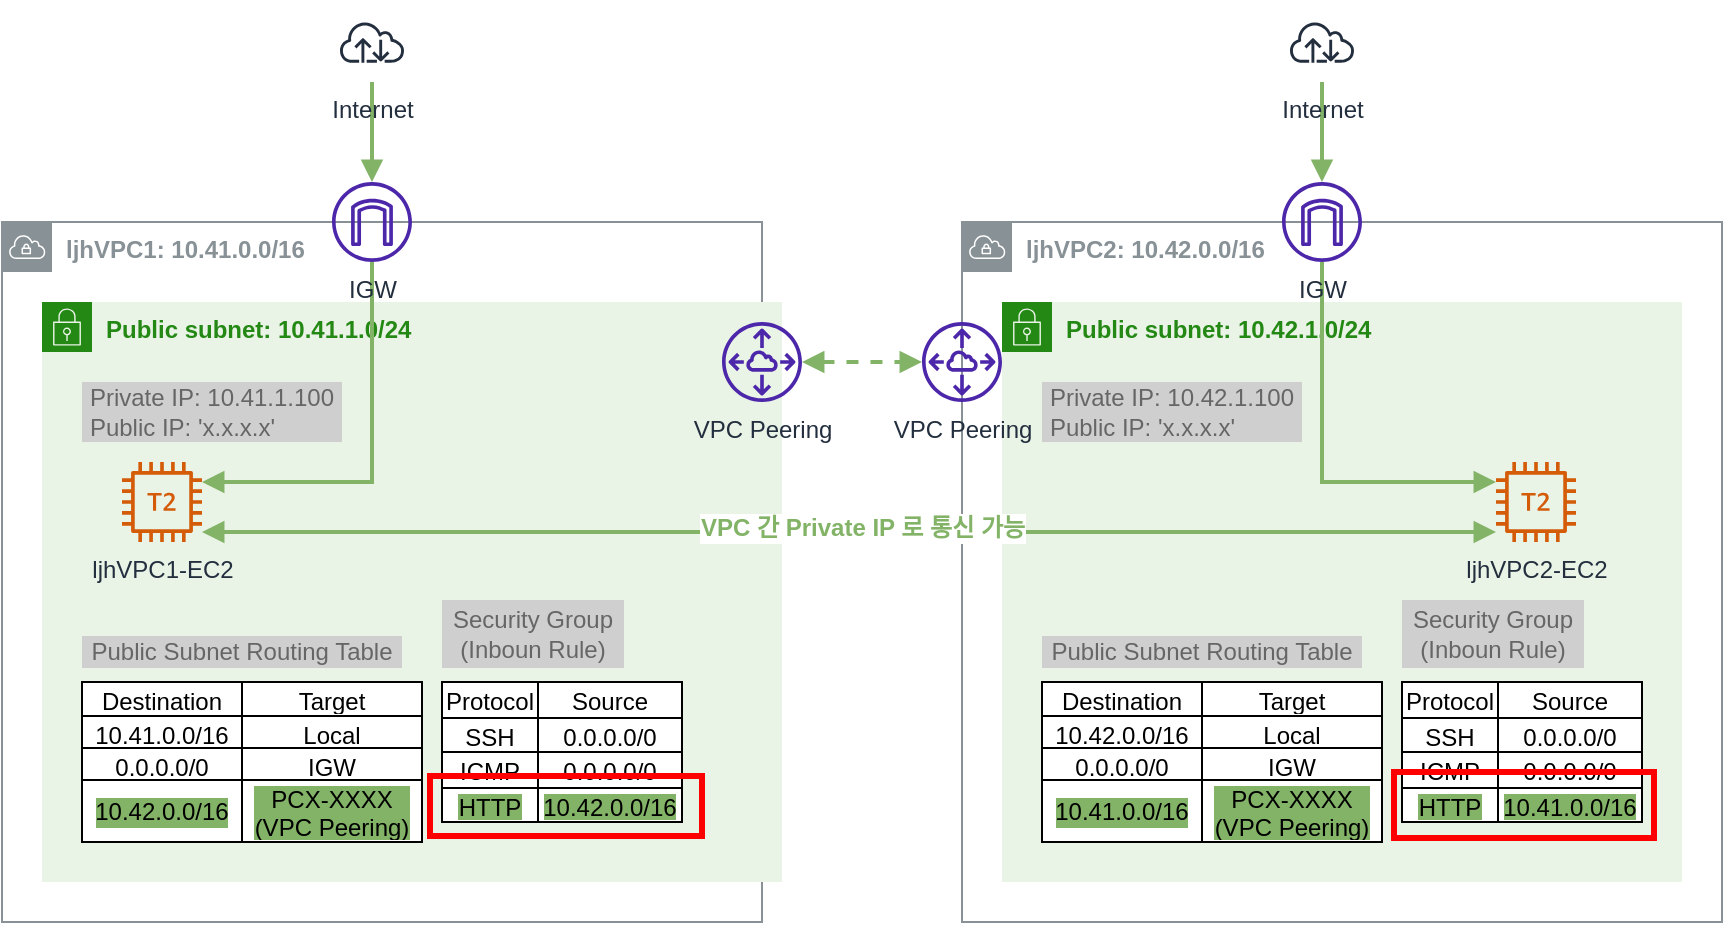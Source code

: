 <mxfile version="20.6.2" type="device"><diagram id="MSBNRmBO2jBztBfAOJe_" name="페이지-1"><mxGraphModel dx="1106" dy="881" grid="1" gridSize="10" guides="1" tooltips="1" connect="1" arrows="1" fold="1" page="1" pageScale="1" pageWidth="827" pageHeight="1169" math="0" shadow="0"><root><mxCell id="0"/><mxCell id="1" parent="0"/><mxCell id="P_1eGHD8gVLZRp-wThyJ-1" value="&lt;b&gt;ljhVPC1: 10.41.0.0/16&lt;/b&gt;" style="sketch=0;outlineConnect=0;gradientColor=none;html=1;whiteSpace=wrap;fontSize=12;fontStyle=0;shape=mxgraph.aws4.group;grIcon=mxgraph.aws4.group_vpc;strokeColor=#879196;fillColor=none;verticalAlign=top;align=left;spacingLeft=30;fontColor=#879196;dashed=0;" vertex="1" parent="1"><mxGeometry x="80" y="230" width="380" height="350" as="geometry"/></mxCell><mxCell id="P_1eGHD8gVLZRp-wThyJ-2" value="&lt;b&gt;Public subnet: 10.41.1.0/24&lt;/b&gt;" style="points=[[0,0],[0.25,0],[0.5,0],[0.75,0],[1,0],[1,0.25],[1,0.5],[1,0.75],[1,1],[0.75,1],[0.5,1],[0.25,1],[0,1],[0,0.75],[0,0.5],[0,0.25]];outlineConnect=0;gradientColor=none;html=1;whiteSpace=wrap;fontSize=12;fontStyle=0;container=1;pointerEvents=0;collapsible=0;recursiveResize=0;shape=mxgraph.aws4.group;grIcon=mxgraph.aws4.group_security_group;grStroke=0;strokeColor=#248814;fillColor=#E9F3E6;verticalAlign=top;align=left;spacingLeft=30;fontColor=#248814;dashed=0;" vertex="1" parent="1"><mxGeometry x="100" y="270" width="370" height="290" as="geometry"/></mxCell><mxCell id="P_1eGHD8gVLZRp-wThyJ-3" value="Public Subnet Routing Table" style="text;html=1;strokeColor=none;fillColor=#CFCFCF;align=center;verticalAlign=middle;whiteSpace=wrap;rounded=0;fontColor=#666666;" vertex="1" parent="P_1eGHD8gVLZRp-wThyJ-2"><mxGeometry x="20" y="167" width="160" height="16" as="geometry"/></mxCell><mxCell id="P_1eGHD8gVLZRp-wThyJ-4" value="Security Group&lt;br&gt;(Inboun Rule)" style="text;html=1;strokeColor=none;fillColor=#CFCFCF;align=center;verticalAlign=middle;whiteSpace=wrap;rounded=0;fontColor=#666666;" vertex="1" parent="P_1eGHD8gVLZRp-wThyJ-2"><mxGeometry x="200" y="149" width="91" height="34" as="geometry"/></mxCell><mxCell id="P_1eGHD8gVLZRp-wThyJ-5" value="ljhVPC1-EC2" style="sketch=0;outlineConnect=0;fontColor=#232F3E;gradientColor=none;fillColor=#D45B07;strokeColor=none;dashed=0;verticalLabelPosition=bottom;verticalAlign=top;align=center;html=1;fontSize=12;fontStyle=0;aspect=fixed;pointerEvents=1;shape=mxgraph.aws4.t2_instance;" vertex="1" parent="1"><mxGeometry x="140" y="350" width="40" height="40" as="geometry"/></mxCell><mxCell id="P_1eGHD8gVLZRp-wThyJ-6" value="Private IP: 10.41.1.100&lt;br&gt;&lt;div style=&quot;text-align: left;&quot;&gt;&lt;span style=&quot;background-color: initial;&quot;&gt;Public IP: 'x.x.x.x'&lt;/span&gt;&lt;/div&gt;" style="text;html=1;strokeColor=none;fillColor=#CFCFCF;align=center;verticalAlign=middle;whiteSpace=wrap;rounded=0;fontColor=#666666;" vertex="1" parent="1"><mxGeometry x="120" y="310" width="130" height="30" as="geometry"/></mxCell><mxCell id="P_1eGHD8gVLZRp-wThyJ-7" value="" style="shape=table;startSize=0;container=1;collapsible=0;childLayout=tableLayout;fontColor=#000000;fillColor=default;" vertex="1" parent="1"><mxGeometry x="120" y="460" width="170" height="80" as="geometry"/></mxCell><mxCell id="P_1eGHD8gVLZRp-wThyJ-8" value="" style="shape=tableRow;horizontal=0;startSize=0;swimlaneHead=0;swimlaneBody=0;top=0;left=0;bottom=0;right=0;collapsible=0;dropTarget=0;fillColor=none;points=[[0,0.5],[1,0.5]];portConstraint=eastwest;fontColor=#666666;" vertex="1" parent="P_1eGHD8gVLZRp-wThyJ-7"><mxGeometry width="170" height="17" as="geometry"/></mxCell><mxCell id="P_1eGHD8gVLZRp-wThyJ-9" value="&lt;font color=&quot;#000000&quot;&gt;Destination&lt;/font&gt;" style="shape=partialRectangle;html=1;whiteSpace=wrap;connectable=0;overflow=hidden;fillColor=none;top=0;left=0;bottom=0;right=0;pointerEvents=1;fontColor=#666666;" vertex="1" parent="P_1eGHD8gVLZRp-wThyJ-8"><mxGeometry width="80" height="17" as="geometry"><mxRectangle width="80" height="17" as="alternateBounds"/></mxGeometry></mxCell><mxCell id="P_1eGHD8gVLZRp-wThyJ-10" value="&lt;font color=&quot;#000000&quot;&gt;Target&lt;/font&gt;" style="shape=partialRectangle;html=1;whiteSpace=wrap;connectable=0;overflow=hidden;fillColor=none;top=0;left=0;bottom=0;right=0;pointerEvents=1;fontColor=#666666;" vertex="1" parent="P_1eGHD8gVLZRp-wThyJ-8"><mxGeometry x="80" width="90" height="17" as="geometry"><mxRectangle width="90" height="17" as="alternateBounds"/></mxGeometry></mxCell><mxCell id="P_1eGHD8gVLZRp-wThyJ-11" value="" style="shape=tableRow;horizontal=0;startSize=0;swimlaneHead=0;swimlaneBody=0;top=0;left=0;bottom=0;right=0;collapsible=0;dropTarget=0;fillColor=none;points=[[0,0.5],[1,0.5]];portConstraint=eastwest;fontColor=#666666;" vertex="1" parent="P_1eGHD8gVLZRp-wThyJ-7"><mxGeometry y="17" width="170" height="16" as="geometry"/></mxCell><mxCell id="P_1eGHD8gVLZRp-wThyJ-12" value="&lt;font color=&quot;#000000&quot;&gt;10.41.0.0/16&lt;/font&gt;" style="shape=partialRectangle;html=1;whiteSpace=wrap;connectable=0;overflow=hidden;fillColor=none;top=0;left=0;bottom=0;right=0;pointerEvents=1;fontColor=#666666;" vertex="1" parent="P_1eGHD8gVLZRp-wThyJ-11"><mxGeometry width="80" height="16" as="geometry"><mxRectangle width="80" height="16" as="alternateBounds"/></mxGeometry></mxCell><mxCell id="P_1eGHD8gVLZRp-wThyJ-13" value="Local" style="shape=partialRectangle;html=1;whiteSpace=wrap;connectable=0;overflow=hidden;fillColor=none;top=0;left=0;bottom=0;right=0;pointerEvents=1;fontColor=#000000;" vertex="1" parent="P_1eGHD8gVLZRp-wThyJ-11"><mxGeometry x="80" width="90" height="16" as="geometry"><mxRectangle width="90" height="16" as="alternateBounds"/></mxGeometry></mxCell><mxCell id="P_1eGHD8gVLZRp-wThyJ-14" value="" style="shape=tableRow;horizontal=0;startSize=0;swimlaneHead=0;swimlaneBody=0;top=0;left=0;bottom=0;right=0;collapsible=0;dropTarget=0;fillColor=none;points=[[0,0.5],[1,0.5]];portConstraint=eastwest;fontColor=#666666;" vertex="1" parent="P_1eGHD8gVLZRp-wThyJ-7"><mxGeometry y="33" width="170" height="16" as="geometry"/></mxCell><mxCell id="P_1eGHD8gVLZRp-wThyJ-15" value="0.0.0.0/0" style="shape=partialRectangle;html=1;whiteSpace=wrap;connectable=0;overflow=hidden;fillColor=none;top=0;left=0;bottom=0;right=0;pointerEvents=1;fontColor=#000000;" vertex="1" parent="P_1eGHD8gVLZRp-wThyJ-14"><mxGeometry width="80" height="16" as="geometry"><mxRectangle width="80" height="16" as="alternateBounds"/></mxGeometry></mxCell><mxCell id="P_1eGHD8gVLZRp-wThyJ-16" value="IGW" style="shape=partialRectangle;html=1;whiteSpace=wrap;connectable=0;overflow=hidden;fillColor=none;top=0;left=0;bottom=0;right=0;pointerEvents=1;fontColor=#000000;" vertex="1" parent="P_1eGHD8gVLZRp-wThyJ-14"><mxGeometry x="80" width="90" height="16" as="geometry"><mxRectangle width="90" height="16" as="alternateBounds"/></mxGeometry></mxCell><mxCell id="P_1eGHD8gVLZRp-wThyJ-17" value="" style="shape=tableRow;horizontal=0;startSize=0;swimlaneHead=0;swimlaneBody=0;top=0;left=0;bottom=0;right=0;collapsible=0;dropTarget=0;fillColor=none;points=[[0,0.5],[1,0.5]];portConstraint=eastwest;fontColor=#666666;" vertex="1" parent="P_1eGHD8gVLZRp-wThyJ-7"><mxGeometry y="49" width="170" height="31" as="geometry"/></mxCell><mxCell id="P_1eGHD8gVLZRp-wThyJ-18" value="10.42.0.0/16" style="shape=partialRectangle;html=1;whiteSpace=wrap;connectable=0;overflow=hidden;fillColor=none;top=0;left=0;bottom=0;right=0;pointerEvents=1;fontColor=#000000;labelBackgroundColor=#82B366;" vertex="1" parent="P_1eGHD8gVLZRp-wThyJ-17"><mxGeometry width="80" height="31" as="geometry"><mxRectangle width="80" height="31" as="alternateBounds"/></mxGeometry></mxCell><mxCell id="P_1eGHD8gVLZRp-wThyJ-19" value="PCX-XXXX&lt;br&gt;(VPC Peering)" style="shape=partialRectangle;html=1;whiteSpace=wrap;connectable=0;overflow=hidden;fillColor=none;top=0;left=0;bottom=0;right=0;pointerEvents=1;fontColor=#000000;labelBackgroundColor=#82B366;" vertex="1" parent="P_1eGHD8gVLZRp-wThyJ-17"><mxGeometry x="80" width="90" height="31" as="geometry"><mxRectangle width="90" height="31" as="alternateBounds"/></mxGeometry></mxCell><mxCell id="P_1eGHD8gVLZRp-wThyJ-20" value="" style="shape=table;startSize=0;container=1;collapsible=0;childLayout=tableLayout;fontColor=#000000;fillColor=default;" vertex="1" parent="1"><mxGeometry x="300" y="460" width="120" height="70" as="geometry"/></mxCell><mxCell id="P_1eGHD8gVLZRp-wThyJ-21" value="" style="shape=tableRow;horizontal=0;startSize=0;swimlaneHead=0;swimlaneBody=0;top=0;left=0;bottom=0;right=0;collapsible=0;dropTarget=0;fillColor=none;points=[[0,0.5],[1,0.5]];portConstraint=eastwest;fontColor=#000000;" vertex="1" parent="P_1eGHD8gVLZRp-wThyJ-20"><mxGeometry width="120" height="18" as="geometry"/></mxCell><mxCell id="P_1eGHD8gVLZRp-wThyJ-22" value="Protocol" style="shape=partialRectangle;html=1;whiteSpace=wrap;connectable=0;overflow=hidden;fillColor=none;top=0;left=0;bottom=0;right=0;pointerEvents=1;fontColor=#000000;" vertex="1" parent="P_1eGHD8gVLZRp-wThyJ-21"><mxGeometry width="48" height="18" as="geometry"><mxRectangle width="48" height="18" as="alternateBounds"/></mxGeometry></mxCell><mxCell id="P_1eGHD8gVLZRp-wThyJ-23" value="Source" style="shape=partialRectangle;html=1;whiteSpace=wrap;connectable=0;overflow=hidden;fillColor=none;top=0;left=0;bottom=0;right=0;pointerEvents=1;fontColor=#000000;" vertex="1" parent="P_1eGHD8gVLZRp-wThyJ-21"><mxGeometry x="48" width="72" height="18" as="geometry"><mxRectangle width="72" height="18" as="alternateBounds"/></mxGeometry></mxCell><mxCell id="P_1eGHD8gVLZRp-wThyJ-24" value="" style="shape=tableRow;horizontal=0;startSize=0;swimlaneHead=0;swimlaneBody=0;top=0;left=0;bottom=0;right=0;collapsible=0;dropTarget=0;fillColor=none;points=[[0,0.5],[1,0.5]];portConstraint=eastwest;fontColor=#000000;" vertex="1" parent="P_1eGHD8gVLZRp-wThyJ-20"><mxGeometry y="18" width="120" height="17" as="geometry"/></mxCell><mxCell id="P_1eGHD8gVLZRp-wThyJ-25" value="SSH" style="shape=partialRectangle;html=1;whiteSpace=wrap;connectable=0;overflow=hidden;fillColor=none;top=0;left=0;bottom=0;right=0;pointerEvents=1;fontColor=#000000;" vertex="1" parent="P_1eGHD8gVLZRp-wThyJ-24"><mxGeometry width="48" height="17" as="geometry"><mxRectangle width="48" height="17" as="alternateBounds"/></mxGeometry></mxCell><mxCell id="P_1eGHD8gVLZRp-wThyJ-26" value="0.0.0.0/0" style="shape=partialRectangle;html=1;whiteSpace=wrap;connectable=0;overflow=hidden;fillColor=none;top=0;left=0;bottom=0;right=0;pointerEvents=1;fontColor=#000000;" vertex="1" parent="P_1eGHD8gVLZRp-wThyJ-24"><mxGeometry x="48" width="72" height="17" as="geometry"><mxRectangle width="72" height="17" as="alternateBounds"/></mxGeometry></mxCell><mxCell id="P_1eGHD8gVLZRp-wThyJ-27" value="" style="shape=tableRow;horizontal=0;startSize=0;swimlaneHead=0;swimlaneBody=0;top=0;left=0;bottom=0;right=0;collapsible=0;dropTarget=0;fillColor=none;points=[[0,0.5],[1,0.5]];portConstraint=eastwest;fontColor=#000000;" vertex="1" parent="P_1eGHD8gVLZRp-wThyJ-20"><mxGeometry y="35" width="120" height="18" as="geometry"/></mxCell><mxCell id="P_1eGHD8gVLZRp-wThyJ-28" value="ICMP" style="shape=partialRectangle;html=1;whiteSpace=wrap;connectable=0;overflow=hidden;fillColor=none;top=0;left=0;bottom=0;right=0;pointerEvents=1;fontColor=#000000;" vertex="1" parent="P_1eGHD8gVLZRp-wThyJ-27"><mxGeometry width="48" height="18" as="geometry"><mxRectangle width="48" height="18" as="alternateBounds"/></mxGeometry></mxCell><mxCell id="P_1eGHD8gVLZRp-wThyJ-29" value="0.0.0.0/0" style="shape=partialRectangle;html=1;whiteSpace=wrap;connectable=0;overflow=hidden;fillColor=none;top=0;left=0;bottom=0;right=0;pointerEvents=1;fontColor=#000000;" vertex="1" parent="P_1eGHD8gVLZRp-wThyJ-27"><mxGeometry x="48" width="72" height="18" as="geometry"><mxRectangle width="72" height="18" as="alternateBounds"/></mxGeometry></mxCell><mxCell id="P_1eGHD8gVLZRp-wThyJ-30" value="" style="shape=tableRow;horizontal=0;startSize=0;swimlaneHead=0;swimlaneBody=0;top=0;left=0;bottom=0;right=0;collapsible=0;dropTarget=0;fillColor=none;points=[[0,0.5],[1,0.5]];portConstraint=eastwest;fontColor=#000000;" vertex="1" parent="P_1eGHD8gVLZRp-wThyJ-20"><mxGeometry y="53" width="120" height="17" as="geometry"/></mxCell><mxCell id="P_1eGHD8gVLZRp-wThyJ-31" value="HTTP" style="shape=partialRectangle;html=1;whiteSpace=wrap;connectable=0;overflow=hidden;fillColor=none;top=0;left=0;bottom=0;right=0;pointerEvents=1;fontColor=#000000;labelBackgroundColor=#82B366;" vertex="1" parent="P_1eGHD8gVLZRp-wThyJ-30"><mxGeometry width="48" height="17" as="geometry"><mxRectangle width="48" height="17" as="alternateBounds"/></mxGeometry></mxCell><mxCell id="P_1eGHD8gVLZRp-wThyJ-32" value="10.42.0.0/16" style="shape=partialRectangle;html=1;whiteSpace=wrap;connectable=0;overflow=hidden;fillColor=none;top=0;left=0;bottom=0;right=0;pointerEvents=1;fontColor=#000000;labelBackgroundColor=#82B366;" vertex="1" parent="P_1eGHD8gVLZRp-wThyJ-30"><mxGeometry x="48" width="72" height="17" as="geometry"><mxRectangle width="72" height="17" as="alternateBounds"/></mxGeometry></mxCell><mxCell id="P_1eGHD8gVLZRp-wThyJ-33" style="edgeStyle=orthogonalEdgeStyle;rounded=0;orthogonalLoop=1;jettySize=auto;html=1;strokeWidth=2;fontColor=#666666;endArrow=block;endFill=1;fillColor=#d5e8d4;strokeColor=#82b366;" edge="1" parent="1" source="P_1eGHD8gVLZRp-wThyJ-34" target="P_1eGHD8gVLZRp-wThyJ-5"><mxGeometry relative="1" as="geometry"><Array as="points"><mxPoint x="265" y="360"/></Array></mxGeometry></mxCell><mxCell id="P_1eGHD8gVLZRp-wThyJ-34" value="IGW" style="sketch=0;outlineConnect=0;fontColor=#232F3E;gradientColor=none;fillColor=#4D27AA;strokeColor=none;dashed=0;verticalLabelPosition=bottom;verticalAlign=top;align=center;html=1;fontSize=12;fontStyle=0;aspect=fixed;pointerEvents=1;shape=mxgraph.aws4.internet_gateway;" vertex="1" parent="1"><mxGeometry x="245" y="210" width="40" height="40" as="geometry"/></mxCell><mxCell id="P_1eGHD8gVLZRp-wThyJ-35" style="edgeStyle=orthogonalEdgeStyle;rounded=0;orthogonalLoop=1;jettySize=auto;html=1;fontColor=#666666;endArrow=block;endFill=1;strokeColor=#82b366;fillColor=#d5e8d4;strokeWidth=2;" edge="1" parent="1" source="P_1eGHD8gVLZRp-wThyJ-36" target="P_1eGHD8gVLZRp-wThyJ-34"><mxGeometry relative="1" as="geometry"/></mxCell><mxCell id="P_1eGHD8gVLZRp-wThyJ-36" value="Internet" style="sketch=0;outlineConnect=0;fontColor=#232F3E;gradientColor=none;strokeColor=#232F3E;fillColor=#ffffff;dashed=0;verticalLabelPosition=bottom;verticalAlign=top;align=center;html=1;fontSize=12;fontStyle=0;aspect=fixed;shape=mxgraph.aws4.resourceIcon;resIcon=mxgraph.aws4.internet;" vertex="1" parent="1"><mxGeometry x="245" y="120" width="40" height="40" as="geometry"/></mxCell><mxCell id="P_1eGHD8gVLZRp-wThyJ-37" style="edgeStyle=orthogonalEdgeStyle;rounded=0;orthogonalLoop=1;jettySize=auto;html=1;strokeWidth=2;fontSize=12;fontColor=#000000;startArrow=block;startFill=1;endArrow=block;endFill=1;fillColor=#d5e8d4;strokeColor=#82b366;dashed=1;" edge="1" parent="1" source="P_1eGHD8gVLZRp-wThyJ-38" target="P_1eGHD8gVLZRp-wThyJ-75"><mxGeometry relative="1" as="geometry"/></mxCell><mxCell id="P_1eGHD8gVLZRp-wThyJ-38" value="VPC Peering" style="sketch=0;outlineConnect=0;fontColor=#232F3E;gradientColor=none;fillColor=#4D27AA;strokeColor=none;dashed=0;verticalLabelPosition=bottom;verticalAlign=top;align=center;html=1;fontSize=12;fontStyle=0;aspect=fixed;pointerEvents=1;shape=mxgraph.aws4.peering;" vertex="1" parent="1"><mxGeometry x="440" y="280" width="40" height="40" as="geometry"/></mxCell><mxCell id="P_1eGHD8gVLZRp-wThyJ-39" value="&lt;b&gt;ljhVPC2: 10.42.0.0/16&lt;/b&gt;" style="sketch=0;outlineConnect=0;gradientColor=none;html=1;whiteSpace=wrap;fontSize=12;fontStyle=0;shape=mxgraph.aws4.group;grIcon=mxgraph.aws4.group_vpc;strokeColor=#879196;fillColor=none;verticalAlign=top;align=left;spacingLeft=30;fontColor=#879196;dashed=0;" vertex="1" parent="1"><mxGeometry x="560" y="230" width="380" height="350" as="geometry"/></mxCell><mxCell id="P_1eGHD8gVLZRp-wThyJ-40" value="&lt;b&gt;Public subnet: 10.42.1.0/24&lt;/b&gt;" style="points=[[0,0],[0.25,0],[0.5,0],[0.75,0],[1,0],[1,0.25],[1,0.5],[1,0.75],[1,1],[0.75,1],[0.5,1],[0.25,1],[0,1],[0,0.75],[0,0.5],[0,0.25]];outlineConnect=0;gradientColor=none;html=1;whiteSpace=wrap;fontSize=12;fontStyle=0;container=1;pointerEvents=0;collapsible=0;recursiveResize=0;shape=mxgraph.aws4.group;grIcon=mxgraph.aws4.group_security_group;grStroke=0;strokeColor=#248814;fillColor=#E9F3E6;verticalAlign=top;align=left;spacingLeft=30;fontColor=#248814;dashed=0;" vertex="1" parent="1"><mxGeometry x="580" y="270" width="340" height="290" as="geometry"/></mxCell><mxCell id="P_1eGHD8gVLZRp-wThyJ-41" value="Public Subnet Routing Table" style="text;html=1;strokeColor=none;fillColor=#CFCFCF;align=center;verticalAlign=middle;whiteSpace=wrap;rounded=0;fontColor=#666666;" vertex="1" parent="P_1eGHD8gVLZRp-wThyJ-40"><mxGeometry x="20" y="167" width="160" height="16" as="geometry"/></mxCell><mxCell id="P_1eGHD8gVLZRp-wThyJ-42" value="Security Group&lt;br&gt;(Inboun Rule)" style="text;html=1;strokeColor=none;fillColor=#CFCFCF;align=center;verticalAlign=middle;whiteSpace=wrap;rounded=0;fontColor=#666666;" vertex="1" parent="P_1eGHD8gVLZRp-wThyJ-40"><mxGeometry x="200" y="149" width="91" height="34" as="geometry"/></mxCell><mxCell id="P_1eGHD8gVLZRp-wThyJ-43" value="" style="shape=table;startSize=0;container=1;collapsible=0;childLayout=tableLayout;fontColor=#000000;fillColor=default;" vertex="1" parent="1"><mxGeometry x="600" y="460" width="170" height="80" as="geometry"/></mxCell><mxCell id="P_1eGHD8gVLZRp-wThyJ-44" value="" style="shape=tableRow;horizontal=0;startSize=0;swimlaneHead=0;swimlaneBody=0;top=0;left=0;bottom=0;right=0;collapsible=0;dropTarget=0;fillColor=none;points=[[0,0.5],[1,0.5]];portConstraint=eastwest;fontColor=#666666;" vertex="1" parent="P_1eGHD8gVLZRp-wThyJ-43"><mxGeometry width="170" height="17" as="geometry"/></mxCell><mxCell id="P_1eGHD8gVLZRp-wThyJ-45" value="&lt;font color=&quot;#000000&quot;&gt;Destination&lt;/font&gt;" style="shape=partialRectangle;html=1;whiteSpace=wrap;connectable=0;overflow=hidden;fillColor=none;top=0;left=0;bottom=0;right=0;pointerEvents=1;fontColor=#666666;" vertex="1" parent="P_1eGHD8gVLZRp-wThyJ-44"><mxGeometry width="80" height="17" as="geometry"><mxRectangle width="80" height="17" as="alternateBounds"/></mxGeometry></mxCell><mxCell id="P_1eGHD8gVLZRp-wThyJ-46" value="&lt;font color=&quot;#000000&quot;&gt;Target&lt;/font&gt;" style="shape=partialRectangle;html=1;whiteSpace=wrap;connectable=0;overflow=hidden;fillColor=none;top=0;left=0;bottom=0;right=0;pointerEvents=1;fontColor=#666666;" vertex="1" parent="P_1eGHD8gVLZRp-wThyJ-44"><mxGeometry x="80" width="90" height="17" as="geometry"><mxRectangle width="90" height="17" as="alternateBounds"/></mxGeometry></mxCell><mxCell id="P_1eGHD8gVLZRp-wThyJ-47" value="" style="shape=tableRow;horizontal=0;startSize=0;swimlaneHead=0;swimlaneBody=0;top=0;left=0;bottom=0;right=0;collapsible=0;dropTarget=0;fillColor=none;points=[[0,0.5],[1,0.5]];portConstraint=eastwest;fontColor=#666666;" vertex="1" parent="P_1eGHD8gVLZRp-wThyJ-43"><mxGeometry y="17" width="170" height="16" as="geometry"/></mxCell><mxCell id="P_1eGHD8gVLZRp-wThyJ-48" value="&lt;font color=&quot;#000000&quot;&gt;10.42.0.0/16&lt;/font&gt;" style="shape=partialRectangle;html=1;whiteSpace=wrap;connectable=0;overflow=hidden;fillColor=none;top=0;left=0;bottom=0;right=0;pointerEvents=1;fontColor=#666666;" vertex="1" parent="P_1eGHD8gVLZRp-wThyJ-47"><mxGeometry width="80" height="16" as="geometry"><mxRectangle width="80" height="16" as="alternateBounds"/></mxGeometry></mxCell><mxCell id="P_1eGHD8gVLZRp-wThyJ-49" value="Local" style="shape=partialRectangle;html=1;whiteSpace=wrap;connectable=0;overflow=hidden;fillColor=none;top=0;left=0;bottom=0;right=0;pointerEvents=1;fontColor=#000000;" vertex="1" parent="P_1eGHD8gVLZRp-wThyJ-47"><mxGeometry x="80" width="90" height="16" as="geometry"><mxRectangle width="90" height="16" as="alternateBounds"/></mxGeometry></mxCell><mxCell id="P_1eGHD8gVLZRp-wThyJ-50" value="" style="shape=tableRow;horizontal=0;startSize=0;swimlaneHead=0;swimlaneBody=0;top=0;left=0;bottom=0;right=0;collapsible=0;dropTarget=0;fillColor=none;points=[[0,0.5],[1,0.5]];portConstraint=eastwest;fontColor=#666666;" vertex="1" parent="P_1eGHD8gVLZRp-wThyJ-43"><mxGeometry y="33" width="170" height="16" as="geometry"/></mxCell><mxCell id="P_1eGHD8gVLZRp-wThyJ-51" value="0.0.0.0/0" style="shape=partialRectangle;html=1;whiteSpace=wrap;connectable=0;overflow=hidden;fillColor=none;top=0;left=0;bottom=0;right=0;pointerEvents=1;fontColor=#000000;" vertex="1" parent="P_1eGHD8gVLZRp-wThyJ-50"><mxGeometry width="80" height="16" as="geometry"><mxRectangle width="80" height="16" as="alternateBounds"/></mxGeometry></mxCell><mxCell id="P_1eGHD8gVLZRp-wThyJ-52" value="IGW" style="shape=partialRectangle;html=1;whiteSpace=wrap;connectable=0;overflow=hidden;fillColor=none;top=0;left=0;bottom=0;right=0;pointerEvents=1;fontColor=#000000;" vertex="1" parent="P_1eGHD8gVLZRp-wThyJ-50"><mxGeometry x="80" width="90" height="16" as="geometry"><mxRectangle width="90" height="16" as="alternateBounds"/></mxGeometry></mxCell><mxCell id="P_1eGHD8gVLZRp-wThyJ-53" value="" style="shape=tableRow;horizontal=0;startSize=0;swimlaneHead=0;swimlaneBody=0;top=0;left=0;bottom=0;right=0;collapsible=0;dropTarget=0;fillColor=none;points=[[0,0.5],[1,0.5]];portConstraint=eastwest;fontColor=#666666;" vertex="1" parent="P_1eGHD8gVLZRp-wThyJ-43"><mxGeometry y="49" width="170" height="31" as="geometry"/></mxCell><mxCell id="P_1eGHD8gVLZRp-wThyJ-54" value="10.41.0.0/16" style="shape=partialRectangle;html=1;whiteSpace=wrap;connectable=0;overflow=hidden;fillColor=none;top=0;left=0;bottom=0;right=0;pointerEvents=1;fontColor=#000000;labelBackgroundColor=#82B366;" vertex="1" parent="P_1eGHD8gVLZRp-wThyJ-53"><mxGeometry width="80" height="31" as="geometry"><mxRectangle width="80" height="31" as="alternateBounds"/></mxGeometry></mxCell><mxCell id="P_1eGHD8gVLZRp-wThyJ-55" value="PCX-XXXX&lt;br&gt;(VPC Peering)" style="shape=partialRectangle;html=1;whiteSpace=wrap;connectable=0;overflow=hidden;fillColor=none;top=0;left=0;bottom=0;right=0;pointerEvents=1;fontColor=#000000;labelBackgroundColor=#82B366;" vertex="1" parent="P_1eGHD8gVLZRp-wThyJ-53"><mxGeometry x="80" width="90" height="31" as="geometry"><mxRectangle width="90" height="31" as="alternateBounds"/></mxGeometry></mxCell><mxCell id="P_1eGHD8gVLZRp-wThyJ-56" value="ljhVPC2-EC2" style="sketch=0;outlineConnect=0;fontColor=#232F3E;gradientColor=none;fillColor=#D45B07;strokeColor=none;dashed=0;verticalLabelPosition=bottom;verticalAlign=top;align=center;html=1;fontSize=12;fontStyle=0;aspect=fixed;pointerEvents=1;shape=mxgraph.aws4.t2_instance;" vertex="1" parent="1"><mxGeometry x="827" y="350" width="40" height="40" as="geometry"/></mxCell><mxCell id="P_1eGHD8gVLZRp-wThyJ-57" value="Private IP: 10.42.1.100&lt;br&gt;&lt;div style=&quot;text-align: left;&quot;&gt;&lt;span style=&quot;background-color: initial;&quot;&gt;Public IP: 'x.x.x.x'&lt;/span&gt;&lt;/div&gt;" style="text;html=1;strokeColor=none;fillColor=#CFCFCF;align=center;verticalAlign=middle;whiteSpace=wrap;rounded=0;fontColor=#666666;" vertex="1" parent="1"><mxGeometry x="600" y="310" width="130" height="30" as="geometry"/></mxCell><mxCell id="P_1eGHD8gVLZRp-wThyJ-58" value="" style="shape=table;startSize=0;container=1;collapsible=0;childLayout=tableLayout;fontColor=#000000;fillColor=default;" vertex="1" parent="1"><mxGeometry x="780" y="460" width="120" height="70" as="geometry"/></mxCell><mxCell id="P_1eGHD8gVLZRp-wThyJ-59" value="" style="shape=tableRow;horizontal=0;startSize=0;swimlaneHead=0;swimlaneBody=0;top=0;left=0;bottom=0;right=0;collapsible=0;dropTarget=0;fillColor=none;points=[[0,0.5],[1,0.5]];portConstraint=eastwest;fontColor=#000000;" vertex="1" parent="P_1eGHD8gVLZRp-wThyJ-58"><mxGeometry width="120" height="18" as="geometry"/></mxCell><mxCell id="P_1eGHD8gVLZRp-wThyJ-60" value="Protocol" style="shape=partialRectangle;html=1;whiteSpace=wrap;connectable=0;overflow=hidden;fillColor=none;top=0;left=0;bottom=0;right=0;pointerEvents=1;fontColor=#000000;" vertex="1" parent="P_1eGHD8gVLZRp-wThyJ-59"><mxGeometry width="48" height="18" as="geometry"><mxRectangle width="48" height="18" as="alternateBounds"/></mxGeometry></mxCell><mxCell id="P_1eGHD8gVLZRp-wThyJ-61" value="Source" style="shape=partialRectangle;html=1;whiteSpace=wrap;connectable=0;overflow=hidden;fillColor=none;top=0;left=0;bottom=0;right=0;pointerEvents=1;fontColor=#000000;" vertex="1" parent="P_1eGHD8gVLZRp-wThyJ-59"><mxGeometry x="48" width="72" height="18" as="geometry"><mxRectangle width="72" height="18" as="alternateBounds"/></mxGeometry></mxCell><mxCell id="P_1eGHD8gVLZRp-wThyJ-62" value="" style="shape=tableRow;horizontal=0;startSize=0;swimlaneHead=0;swimlaneBody=0;top=0;left=0;bottom=0;right=0;collapsible=0;dropTarget=0;fillColor=none;points=[[0,0.5],[1,0.5]];portConstraint=eastwest;fontColor=#000000;" vertex="1" parent="P_1eGHD8gVLZRp-wThyJ-58"><mxGeometry y="18" width="120" height="17" as="geometry"/></mxCell><mxCell id="P_1eGHD8gVLZRp-wThyJ-63" value="SSH" style="shape=partialRectangle;html=1;whiteSpace=wrap;connectable=0;overflow=hidden;fillColor=none;top=0;left=0;bottom=0;right=0;pointerEvents=1;fontColor=#000000;" vertex="1" parent="P_1eGHD8gVLZRp-wThyJ-62"><mxGeometry width="48" height="17" as="geometry"><mxRectangle width="48" height="17" as="alternateBounds"/></mxGeometry></mxCell><mxCell id="P_1eGHD8gVLZRp-wThyJ-64" value="0.0.0.0/0" style="shape=partialRectangle;html=1;whiteSpace=wrap;connectable=0;overflow=hidden;fillColor=none;top=0;left=0;bottom=0;right=0;pointerEvents=1;fontColor=#000000;" vertex="1" parent="P_1eGHD8gVLZRp-wThyJ-62"><mxGeometry x="48" width="72" height="17" as="geometry"><mxRectangle width="72" height="17" as="alternateBounds"/></mxGeometry></mxCell><mxCell id="P_1eGHD8gVLZRp-wThyJ-65" value="" style="shape=tableRow;horizontal=0;startSize=0;swimlaneHead=0;swimlaneBody=0;top=0;left=0;bottom=0;right=0;collapsible=0;dropTarget=0;fillColor=none;points=[[0,0.5],[1,0.5]];portConstraint=eastwest;fontColor=#000000;" vertex="1" parent="P_1eGHD8gVLZRp-wThyJ-58"><mxGeometry y="35" width="120" height="18" as="geometry"/></mxCell><mxCell id="P_1eGHD8gVLZRp-wThyJ-66" value="ICMP" style="shape=partialRectangle;html=1;whiteSpace=wrap;connectable=0;overflow=hidden;fillColor=none;top=0;left=0;bottom=0;right=0;pointerEvents=1;fontColor=#000000;" vertex="1" parent="P_1eGHD8gVLZRp-wThyJ-65"><mxGeometry width="48" height="18" as="geometry"><mxRectangle width="48" height="18" as="alternateBounds"/></mxGeometry></mxCell><mxCell id="P_1eGHD8gVLZRp-wThyJ-67" value="0.0.0.0/0" style="shape=partialRectangle;html=1;whiteSpace=wrap;connectable=0;overflow=hidden;fillColor=none;top=0;left=0;bottom=0;right=0;pointerEvents=1;fontColor=#000000;" vertex="1" parent="P_1eGHD8gVLZRp-wThyJ-65"><mxGeometry x="48" width="72" height="18" as="geometry"><mxRectangle width="72" height="18" as="alternateBounds"/></mxGeometry></mxCell><mxCell id="P_1eGHD8gVLZRp-wThyJ-68" value="" style="shape=tableRow;horizontal=0;startSize=0;swimlaneHead=0;swimlaneBody=0;top=0;left=0;bottom=0;right=0;collapsible=0;dropTarget=0;fillColor=none;points=[[0,0.5],[1,0.5]];portConstraint=eastwest;fontColor=#000000;" vertex="1" parent="P_1eGHD8gVLZRp-wThyJ-58"><mxGeometry y="53" width="120" height="17" as="geometry"/></mxCell><mxCell id="P_1eGHD8gVLZRp-wThyJ-69" value="HTTP" style="shape=partialRectangle;html=1;whiteSpace=wrap;connectable=0;overflow=hidden;fillColor=none;top=0;left=0;bottom=0;right=0;pointerEvents=1;fontColor=#000000;labelBackgroundColor=#82B366;" vertex="1" parent="P_1eGHD8gVLZRp-wThyJ-68"><mxGeometry width="48" height="17" as="geometry"><mxRectangle width="48" height="17" as="alternateBounds"/></mxGeometry></mxCell><mxCell id="P_1eGHD8gVLZRp-wThyJ-70" value="10.41.0.0/16" style="shape=partialRectangle;html=1;whiteSpace=wrap;connectable=0;overflow=hidden;fillColor=none;top=0;left=0;bottom=0;right=0;pointerEvents=1;fontColor=#000000;labelBackgroundColor=#82B366;" vertex="1" parent="P_1eGHD8gVLZRp-wThyJ-68"><mxGeometry x="48" width="72" height="17" as="geometry"><mxRectangle width="72" height="17" as="alternateBounds"/></mxGeometry></mxCell><mxCell id="P_1eGHD8gVLZRp-wThyJ-71" style="edgeStyle=orthogonalEdgeStyle;rounded=0;orthogonalLoop=1;jettySize=auto;html=1;strokeWidth=2;fontColor=#666666;endArrow=block;endFill=1;fillColor=#d5e8d4;strokeColor=#82b366;" edge="1" parent="1" source="P_1eGHD8gVLZRp-wThyJ-72" target="P_1eGHD8gVLZRp-wThyJ-56"><mxGeometry relative="1" as="geometry"><Array as="points"><mxPoint x="740" y="360"/></Array></mxGeometry></mxCell><mxCell id="P_1eGHD8gVLZRp-wThyJ-72" value="IGW" style="sketch=0;outlineConnect=0;fontColor=#232F3E;gradientColor=none;fillColor=#4D27AA;strokeColor=none;dashed=0;verticalLabelPosition=bottom;verticalAlign=top;align=center;html=1;fontSize=12;fontStyle=0;aspect=fixed;pointerEvents=1;shape=mxgraph.aws4.internet_gateway;" vertex="1" parent="1"><mxGeometry x="720" y="210" width="40" height="40" as="geometry"/></mxCell><mxCell id="P_1eGHD8gVLZRp-wThyJ-73" style="edgeStyle=orthogonalEdgeStyle;rounded=0;orthogonalLoop=1;jettySize=auto;html=1;strokeWidth=2;fontColor=#666666;endArrow=block;endFill=1;fillColor=#d5e8d4;strokeColor=#82b366;" edge="1" parent="1" source="P_1eGHD8gVLZRp-wThyJ-74" target="P_1eGHD8gVLZRp-wThyJ-72"><mxGeometry relative="1" as="geometry"/></mxCell><mxCell id="P_1eGHD8gVLZRp-wThyJ-74" value="Internet" style="sketch=0;outlineConnect=0;fontColor=#232F3E;gradientColor=none;strokeColor=#232F3E;fillColor=#ffffff;dashed=0;verticalLabelPosition=bottom;verticalAlign=top;align=center;html=1;fontSize=12;fontStyle=0;aspect=fixed;shape=mxgraph.aws4.resourceIcon;resIcon=mxgraph.aws4.internet;" vertex="1" parent="1"><mxGeometry x="720" y="120" width="40" height="40" as="geometry"/></mxCell><mxCell id="P_1eGHD8gVLZRp-wThyJ-75" value="VPC Peering" style="sketch=0;outlineConnect=0;fontColor=#232F3E;gradientColor=none;fillColor=#4D27AA;strokeColor=none;dashed=0;verticalLabelPosition=bottom;verticalAlign=top;align=center;html=1;fontSize=12;fontStyle=0;aspect=fixed;pointerEvents=1;shape=mxgraph.aws4.peering;" vertex="1" parent="1"><mxGeometry x="540" y="280" width="40" height="40" as="geometry"/></mxCell><mxCell id="P_1eGHD8gVLZRp-wThyJ-76" style="edgeStyle=orthogonalEdgeStyle;rounded=0;orthogonalLoop=1;jettySize=auto;html=1;strokeWidth=2;fontSize=12;fontColor=#000000;startArrow=block;startFill=1;endArrow=block;endFill=1;fillColor=#d5e8d4;strokeColor=#82b366;" edge="1" parent="1"><mxGeometry relative="1" as="geometry"><mxPoint x="180" y="385" as="sourcePoint"/><mxPoint x="827" y="385" as="targetPoint"/></mxGeometry></mxCell><mxCell id="P_1eGHD8gVLZRp-wThyJ-77" value="VPC 간 Private IP 로 통신 가능" style="edgeLabel;html=1;align=center;verticalAlign=middle;resizable=0;points=[];fontSize=12;fontColor=#82B366;fontStyle=1" vertex="1" connectable="0" parent="P_1eGHD8gVLZRp-wThyJ-76"><mxGeometry x="-0.067" y="3" relative="1" as="geometry"><mxPoint x="28" y="1" as="offset"/></mxGeometry></mxCell><mxCell id="P_1eGHD8gVLZRp-wThyJ-80" value="" style="rounded=0;whiteSpace=wrap;html=1;fillColor=none;strokeColor=#FF0000;strokeWidth=3;" vertex="1" parent="1"><mxGeometry x="294" y="507" width="136" height="30" as="geometry"/></mxCell><mxCell id="P_1eGHD8gVLZRp-wThyJ-81" value="" style="rounded=0;whiteSpace=wrap;html=1;strokeColor=#FF0000;strokeWidth=3;fillColor=none;" vertex="1" parent="1"><mxGeometry x="776" y="505" width="130" height="33" as="geometry"/></mxCell></root></mxGraphModel></diagram></mxfile>